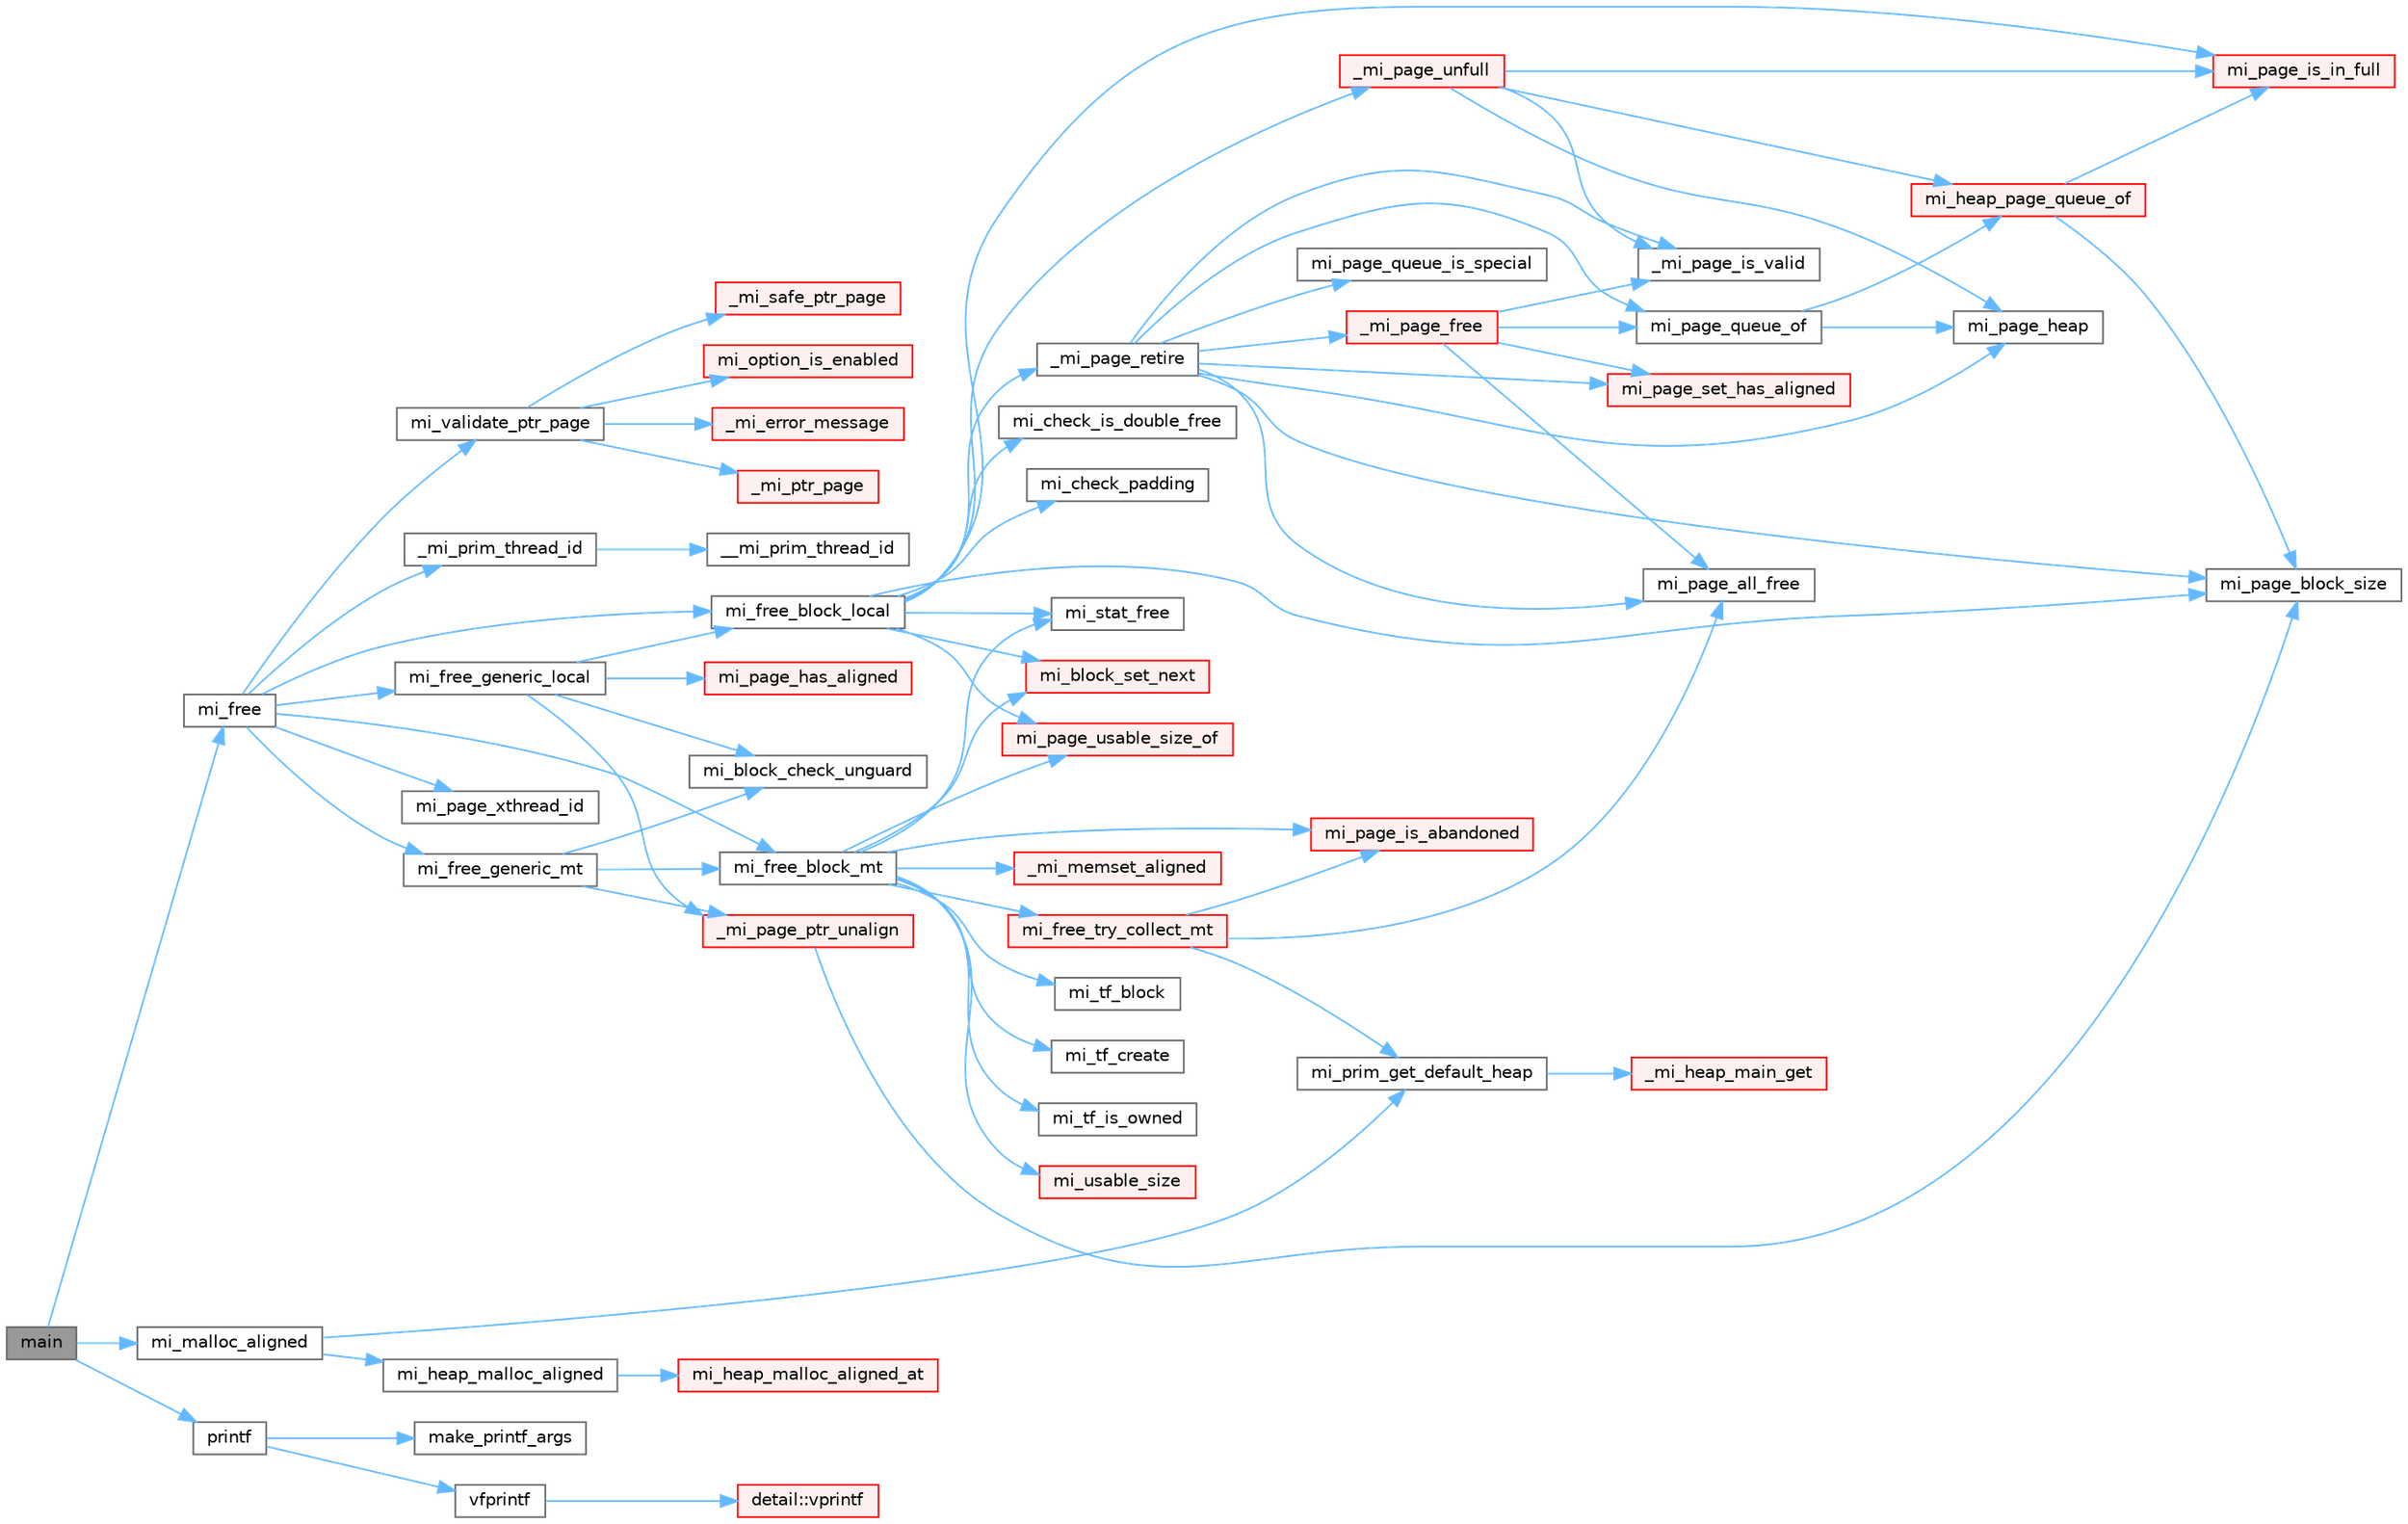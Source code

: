 digraph "main"
{
 // LATEX_PDF_SIZE
  bgcolor="transparent";
  edge [fontname=Helvetica,fontsize=10,labelfontname=Helvetica,labelfontsize=10];
  node [fontname=Helvetica,fontsize=10,shape=box,height=0.2,width=0.4];
  rankdir="LR";
  Node1 [id="Node000001",label="main",height=0.2,width=0.4,color="gray40", fillcolor="grey60", style="filled", fontcolor="black",tooltip=" "];
  Node1 -> Node2 [id="edge73_Node000001_Node000002",color="steelblue1",style="solid",tooltip=" "];
  Node2 [id="Node000002",label="mi_free",height=0.2,width=0.4,color="grey40", fillcolor="white", style="filled",URL="$group__malloc.html#gaf2c7b89c327d1f60f59e68b9ea644d95",tooltip=" "];
  Node2 -> Node3 [id="edge74_Node000002_Node000003",color="steelblue1",style="solid",tooltip=" "];
  Node3 [id="Node000003",label="_mi_prim_thread_id",height=0.2,width=0.4,color="grey40", fillcolor="white", style="filled",URL="$prim_8h.html#a3875c92cbb791d0a7c69bc1fd2df6804",tooltip=" "];
  Node3 -> Node4 [id="edge75_Node000003_Node000004",color="steelblue1",style="solid",tooltip=" "];
  Node4 [id="Node000004",label="__mi_prim_thread_id",height=0.2,width=0.4,color="grey40", fillcolor="white", style="filled",URL="$prim_8h.html#a42ea20cb0253ec21dff5f6770927df20",tooltip=" "];
  Node2 -> Node5 [id="edge76_Node000002_Node000005",color="steelblue1",style="solid",tooltip=" "];
  Node5 [id="Node000005",label="mi_free_block_local",height=0.2,width=0.4,color="grey40", fillcolor="white", style="filled",URL="$free_8c.html#a4ea336aeb08fb4786186f6087a751d3c",tooltip=" "];
  Node5 -> Node6 [id="edge77_Node000005_Node000006",color="steelblue1",style="solid",tooltip=" "];
  Node6 [id="Node000006",label="_mi_page_retire",height=0.2,width=0.4,color="grey40", fillcolor="white", style="filled",URL="$page_8c.html#a54b1e58a3b88604ea8dc4d9220f4c32c",tooltip=" "];
  Node6 -> Node7 [id="edge78_Node000006_Node000007",color="steelblue1",style="solid",tooltip=" "];
  Node7 [id="Node000007",label="_mi_page_free",height=0.2,width=0.4,color="red", fillcolor="#FFF0F0", style="filled",URL="$page_8c.html#a1c5c78a8becee842d5b9444a2ee67a3b",tooltip=" "];
  Node7 -> Node227 [id="edge79_Node000007_Node000227",color="steelblue1",style="solid",tooltip=" "];
  Node227 [id="Node000227",label="_mi_page_is_valid",height=0.2,width=0.4,color="grey40", fillcolor="white", style="filled",URL="$_e_a_s_t_l_2packages_2mimalloc_2include_2mimalloc_2internal_8h.html#af1d572618734511626662f9f7befb8e9",tooltip=" "];
  Node7 -> Node217 [id="edge80_Node000007_Node000217",color="steelblue1",style="solid",tooltip=" "];
  Node217 [id="Node000217",label="mi_page_all_free",height=0.2,width=0.4,color="grey40", fillcolor="white", style="filled",URL="$_e_a_s_t_l_2packages_2mimalloc_2include_2mimalloc_2internal_8h.html#adfd6d23350810ca36986ffbc5459c93d",tooltip=" "];
  Node7 -> Node233 [id="edge81_Node000007_Node000233",color="steelblue1",style="solid",tooltip=" "];
  Node233 [id="Node000233",label="mi_page_queue_of",height=0.2,width=0.4,color="grey40", fillcolor="white", style="filled",URL="$page-queue_8c.html#a59942bb22e34833289b85a5c70d81f97",tooltip=" "];
  Node233 -> Node234 [id="edge82_Node000233_Node000234",color="steelblue1",style="solid",tooltip=" "];
  Node234 [id="Node000234",label="mi_heap_page_queue_of",height=0.2,width=0.4,color="red", fillcolor="#FFF0F0", style="filled",URL="$page-queue_8c.html#aa50524f852ac833fcf366b583c9ebfaa",tooltip=" "];
  Node234 -> Node177 [id="edge83_Node000234_Node000177",color="steelblue1",style="solid",tooltip=" "];
  Node177 [id="Node000177",label="mi_page_block_size",height=0.2,width=0.4,color="grey40", fillcolor="white", style="filled",URL="$_e_a_s_t_l_2packages_2mimalloc_2include_2mimalloc_2internal_8h.html#a6134893990c1f09da2b40092ceecc780",tooltip=" "];
  Node234 -> Node231 [id="edge84_Node000234_Node000231",color="steelblue1",style="solid",tooltip=" "];
  Node231 [id="Node000231",label="mi_page_is_in_full",height=0.2,width=0.4,color="red", fillcolor="#FFF0F0", style="filled",URL="$_e_a_s_t_l_2packages_2mimalloc_2include_2mimalloc_2internal_8h.html#a250f4d0710309fb1cff782cd06644842",tooltip=" "];
  Node233 -> Node237 [id="edge85_Node000233_Node000237",color="steelblue1",style="solid",tooltip=" "];
  Node237 [id="Node000237",label="mi_page_heap",height=0.2,width=0.4,color="grey40", fillcolor="white", style="filled",URL="$_e_a_s_t_l_2packages_2mimalloc_2include_2mimalloc_2internal_8h.html#a35ba87308ac94f73791017e50d3ab4c7",tooltip=" "];
  Node7 -> Node242 [id="edge86_Node000007_Node000242",color="steelblue1",style="solid",tooltip=" "];
  Node242 [id="Node000242",label="mi_page_set_has_aligned",height=0.2,width=0.4,color="red", fillcolor="#FFF0F0", style="filled",URL="$_e_a_s_t_l_2packages_2mimalloc_2include_2mimalloc_2internal_8h.html#a41000a967469e2e727f5f8670c8d37e1",tooltip=" "];
  Node6 -> Node227 [id="edge87_Node000006_Node000227",color="steelblue1",style="solid",tooltip=" "];
  Node6 -> Node217 [id="edge88_Node000006_Node000217",color="steelblue1",style="solid",tooltip=" "];
  Node6 -> Node177 [id="edge89_Node000006_Node000177",color="steelblue1",style="solid",tooltip=" "];
  Node6 -> Node237 [id="edge90_Node000006_Node000237",color="steelblue1",style="solid",tooltip=" "];
  Node6 -> Node244 [id="edge91_Node000006_Node000244",color="steelblue1",style="solid",tooltip=" "];
  Node244 [id="Node000244",label="mi_page_queue_is_special",height=0.2,width=0.4,color="grey40", fillcolor="white", style="filled",URL="$page-queue_8c.html#aef6c208d531125d2a6d63e94020b8b89",tooltip=" "];
  Node6 -> Node233 [id="edge92_Node000006_Node000233",color="steelblue1",style="solid",tooltip=" "];
  Node6 -> Node242 [id="edge93_Node000006_Node000242",color="steelblue1",style="solid",tooltip=" "];
  Node5 -> Node245 [id="edge94_Node000005_Node000245",color="steelblue1",style="solid",tooltip=" "];
  Node245 [id="Node000245",label="_mi_page_unfull",height=0.2,width=0.4,color="red", fillcolor="#FFF0F0", style="filled",URL="$page_8c.html#a56fb2dd5b89d7848f041fc2f9ad189a0",tooltip=" "];
  Node245 -> Node227 [id="edge95_Node000245_Node000227",color="steelblue1",style="solid",tooltip=" "];
  Node245 -> Node234 [id="edge96_Node000245_Node000234",color="steelblue1",style="solid",tooltip=" "];
  Node245 -> Node237 [id="edge97_Node000245_Node000237",color="steelblue1",style="solid",tooltip=" "];
  Node245 -> Node231 [id="edge98_Node000245_Node000231",color="steelblue1",style="solid",tooltip=" "];
  Node5 -> Node248 [id="edge99_Node000005_Node000248",color="steelblue1",style="solid",tooltip=" "];
  Node248 [id="Node000248",label="mi_block_set_next",height=0.2,width=0.4,color="red", fillcolor="#FFF0F0", style="filled",URL="$_e_a_s_t_l_2packages_2mimalloc_2include_2mimalloc_2internal_8h.html#ac7b440a922454c163ed1139aac9b946d",tooltip=" "];
  Node5 -> Node252 [id="edge100_Node000005_Node000252",color="steelblue1",style="solid",tooltip=" "];
  Node252 [id="Node000252",label="mi_check_is_double_free",height=0.2,width=0.4,color="grey40", fillcolor="white", style="filled",URL="$free_8c.html#ad23f1572e5f6b82c4c59a43fb9f0595d",tooltip=" "];
  Node5 -> Node253 [id="edge101_Node000005_Node000253",color="steelblue1",style="solid",tooltip=" "];
  Node253 [id="Node000253",label="mi_check_padding",height=0.2,width=0.4,color="grey40", fillcolor="white", style="filled",URL="$free_8c.html#a607d73b1962b5676b5fb0a58d0eda6d8",tooltip=" "];
  Node5 -> Node177 [id="edge102_Node000005_Node000177",color="steelblue1",style="solid",tooltip=" "];
  Node5 -> Node231 [id="edge103_Node000005_Node000231",color="steelblue1",style="solid",tooltip=" "];
  Node5 -> Node254 [id="edge104_Node000005_Node000254",color="steelblue1",style="solid",tooltip=" "];
  Node254 [id="Node000254",label="mi_page_usable_size_of",height=0.2,width=0.4,color="red", fillcolor="#FFF0F0", style="filled",URL="$free_8c.html#a26335e66b160c5319806a2e33f7b70e7",tooltip=" "];
  Node5 -> Node256 [id="edge105_Node000005_Node000256",color="steelblue1",style="solid",tooltip=" "];
  Node256 [id="Node000256",label="mi_stat_free",height=0.2,width=0.4,color="grey40", fillcolor="white", style="filled",URL="$free_8c.html#a559045bfe8e993e8ee3e7aef40cf1e35",tooltip=" "];
  Node2 -> Node257 [id="edge106_Node000002_Node000257",color="steelblue1",style="solid",tooltip=" "];
  Node257 [id="Node000257",label="mi_free_block_mt",height=0.2,width=0.4,color="grey40", fillcolor="white", style="filled",URL="$free_8c.html#af5ffcf95b8bfc34e499ae3b203e72475",tooltip=" "];
  Node257 -> Node140 [id="edge107_Node000257_Node000140",color="steelblue1",style="solid",tooltip=" "];
  Node140 [id="Node000140",label="_mi_memset_aligned",height=0.2,width=0.4,color="red", fillcolor="#FFF0F0", style="filled",URL="$_e_a_s_t_l_2packages_2mimalloc_2include_2mimalloc_2internal_8h.html#a770dbf90c89e7e7761f2f99c0fc28115",tooltip=" "];
  Node257 -> Node248 [id="edge108_Node000257_Node000248",color="steelblue1",style="solid",tooltip=" "];
  Node257 -> Node258 [id="edge109_Node000257_Node000258",color="steelblue1",style="solid",tooltip=" "];
  Node258 [id="Node000258",label="mi_free_try_collect_mt",height=0.2,width=0.4,color="red", fillcolor="#FFF0F0", style="filled",URL="$free_8c.html#a95d8dc8cc63abfde145fac55e9353d24",tooltip=" "];
  Node258 -> Node217 [id="edge110_Node000258_Node000217",color="steelblue1",style="solid",tooltip=" "];
  Node258 -> Node221 [id="edge111_Node000258_Node000221",color="steelblue1",style="solid",tooltip=" "];
  Node221 [id="Node000221",label="mi_page_is_abandoned",height=0.2,width=0.4,color="red", fillcolor="#FFF0F0", style="filled",URL="$_e_a_s_t_l_2packages_2mimalloc_2include_2mimalloc_2internal_8h.html#aa75f964d916bd58a37861b88491c51fb",tooltip=" "];
  Node258 -> Node267 [id="edge112_Node000258_Node000267",color="steelblue1",style="solid",tooltip=" "];
  Node267 [id="Node000267",label="mi_prim_get_default_heap",height=0.2,width=0.4,color="grey40", fillcolor="white", style="filled",URL="$prim_8h.html#a986e62564728229db3ccecbd6e97fd98",tooltip=" "];
  Node267 -> Node268 [id="edge113_Node000267_Node000268",color="steelblue1",style="solid",tooltip=" "];
  Node268 [id="Node000268",label="_mi_heap_main_get",height=0.2,width=0.4,color="red", fillcolor="#FFF0F0", style="filled",URL="$_e_a_s_t_l_2packages_2mimalloc_2src_2init_8c.html#a1feeb4148fb048caf23361152895a55c",tooltip=" "];
  Node257 -> Node221 [id="edge114_Node000257_Node000221",color="steelblue1",style="solid",tooltip=" "];
  Node257 -> Node254 [id="edge115_Node000257_Node000254",color="steelblue1",style="solid",tooltip=" "];
  Node257 -> Node256 [id="edge116_Node000257_Node000256",color="steelblue1",style="solid",tooltip=" "];
  Node257 -> Node307 [id="edge117_Node000257_Node000307",color="steelblue1",style="solid",tooltip=" "];
  Node307 [id="Node000307",label="mi_tf_block",height=0.2,width=0.4,color="grey40", fillcolor="white", style="filled",URL="$_e_a_s_t_l_2packages_2mimalloc_2include_2mimalloc_2internal_8h.html#a68f9b45db9fe19930366d0e473bdf791",tooltip=" "];
  Node257 -> Node308 [id="edge118_Node000257_Node000308",color="steelblue1",style="solid",tooltip=" "];
  Node308 [id="Node000308",label="mi_tf_create",height=0.2,width=0.4,color="grey40", fillcolor="white", style="filled",URL="$_e_a_s_t_l_2packages_2mimalloc_2include_2mimalloc_2internal_8h.html#ae5ecd5e45278bd147fbe6720cba0f323",tooltip=" "];
  Node257 -> Node226 [id="edge119_Node000257_Node000226",color="steelblue1",style="solid",tooltip=" "];
  Node226 [id="Node000226",label="mi_tf_is_owned",height=0.2,width=0.4,color="grey40", fillcolor="white", style="filled",URL="$_e_a_s_t_l_2packages_2mimalloc_2include_2mimalloc_2internal_8h.html#aa501cc20d36064923e3d70c4a08879c4",tooltip=" "];
  Node257 -> Node320 [id="edge120_Node000257_Node000320",color="steelblue1",style="solid",tooltip=" "];
  Node320 [id="Node000320",label="mi_usable_size",height=0.2,width=0.4,color="red", fillcolor="#FFF0F0", style="filled",URL="$free_8c.html#ad4efa3dd9163181d18af0361e45dac86",tooltip=" "];
  Node2 -> Node326 [id="edge121_Node000002_Node000326",color="steelblue1",style="solid",tooltip=" "];
  Node326 [id="Node000326",label="mi_free_generic_local",height=0.2,width=0.4,color="grey40", fillcolor="white", style="filled",URL="$free_8c.html#a2e61936ec89160d051a72f0d1f95424f",tooltip=" "];
  Node326 -> Node324 [id="edge122_Node000326_Node000324",color="steelblue1",style="solid",tooltip=" "];
  Node324 [id="Node000324",label="_mi_page_ptr_unalign",height=0.2,width=0.4,color="red", fillcolor="#FFF0F0", style="filled",URL="$free_8c.html#a02c896f799e571b628b2d7747ca9f771",tooltip=" "];
  Node324 -> Node177 [id="edge123_Node000324_Node000177",color="steelblue1",style="solid",tooltip=" "];
  Node326 -> Node327 [id="edge124_Node000326_Node000327",color="steelblue1",style="solid",tooltip=" "];
  Node327 [id="Node000327",label="mi_block_check_unguard",height=0.2,width=0.4,color="grey40", fillcolor="white", style="filled",URL="$free_8c.html#a9faffbac5f73a12ca8d2567027a1c43a",tooltip=" "];
  Node326 -> Node5 [id="edge125_Node000326_Node000005",color="steelblue1",style="solid",tooltip=" "];
  Node326 -> Node322 [id="edge126_Node000326_Node000322",color="steelblue1",style="solid",tooltip=" "];
  Node322 [id="Node000322",label="mi_page_has_aligned",height=0.2,width=0.4,color="red", fillcolor="#FFF0F0", style="filled",URL="$_e_a_s_t_l_2packages_2mimalloc_2include_2mimalloc_2internal_8h.html#ae0b5641b1e2fabf59c84685e08520852",tooltip=" "];
  Node2 -> Node328 [id="edge127_Node000002_Node000328",color="steelblue1",style="solid",tooltip=" "];
  Node328 [id="Node000328",label="mi_free_generic_mt",height=0.2,width=0.4,color="grey40", fillcolor="white", style="filled",URL="$free_8c.html#acc3316883c1cf74f78cb41e5d1b46ced",tooltip=" "];
  Node328 -> Node324 [id="edge128_Node000328_Node000324",color="steelblue1",style="solid",tooltip=" "];
  Node328 -> Node327 [id="edge129_Node000328_Node000327",color="steelblue1",style="solid",tooltip=" "];
  Node328 -> Node257 [id="edge130_Node000328_Node000257",color="steelblue1",style="solid",tooltip=" "];
  Node2 -> Node223 [id="edge131_Node000002_Node000223",color="steelblue1",style="solid",tooltip=" "];
  Node223 [id="Node000223",label="mi_page_xthread_id",height=0.2,width=0.4,color="grey40", fillcolor="white", style="filled",URL="$_e_a_s_t_l_2packages_2mimalloc_2include_2mimalloc_2internal_8h.html#af15a53be4fb9aa00af3c25632b1b1dac",tooltip=" "];
  Node2 -> Node325 [id="edge132_Node000002_Node000325",color="steelblue1",style="solid",tooltip=" "];
  Node325 [id="Node000325",label="mi_validate_ptr_page",height=0.2,width=0.4,color="grey40", fillcolor="white", style="filled",URL="$free_8c.html#a3c325fa47ff6342dca1b913607844b93",tooltip=" "];
  Node325 -> Node136 [id="edge133_Node000325_Node000136",color="steelblue1",style="solid",tooltip=" "];
  Node136 [id="Node000136",label="_mi_error_message",height=0.2,width=0.4,color="red", fillcolor="#FFF0F0", style="filled",URL="$options_8c.html#a2bebc073bcaac71658e57bb260c2e426",tooltip=" "];
  Node325 -> Node210 [id="edge134_Node000325_Node000210",color="steelblue1",style="solid",tooltip=" "];
  Node210 [id="Node000210",label="_mi_ptr_page",height=0.2,width=0.4,color="red", fillcolor="#FFF0F0", style="filled",URL="$_e_a_s_t_l_2packages_2mimalloc_2include_2mimalloc_2internal_8h.html#acd84a462a2045538d19ecc56e6cc29f6",tooltip=" "];
  Node325 -> Node214 [id="edge135_Node000325_Node000214",color="steelblue1",style="solid",tooltip=" "];
  Node214 [id="Node000214",label="_mi_safe_ptr_page",height=0.2,width=0.4,color="red", fillcolor="#FFF0F0", style="filled",URL="$page-map_8c.html#aa93d85305e51471aa1951ab818628a63",tooltip=" "];
  Node325 -> Node29 [id="edge136_Node000325_Node000029",color="steelblue1",style="solid",tooltip=" "];
  Node29 [id="Node000029",label="mi_option_is_enabled",height=0.2,width=0.4,color="red", fillcolor="#FFF0F0", style="filled",URL="$group__options.html#ga459ad98f18b3fc9275474807fe0ca188",tooltip=" "];
  Node1 -> Node329 [id="edge137_Node000001_Node000329",color="steelblue1",style="solid",tooltip=" "];
  Node329 [id="Node000329",label="mi_malloc_aligned",height=0.2,width=0.4,color="grey40", fillcolor="white", style="filled",URL="$group__aligned.html#ga69578ff1a98ca16e1dcd02c0995cd65c",tooltip=" "];
  Node329 -> Node330 [id="edge138_Node000329_Node000330",color="steelblue1",style="solid",tooltip=" "];
  Node330 [id="Node000330",label="mi_heap_malloc_aligned",height=0.2,width=0.4,color="grey40", fillcolor="white", style="filled",URL="$group__heap.html#ga33f4f05b7fea7af2113c62a4bf882cc5",tooltip=" "];
  Node330 -> Node331 [id="edge139_Node000330_Node000331",color="steelblue1",style="solid",tooltip=" "];
  Node331 [id="Node000331",label="mi_heap_malloc_aligned_at",height=0.2,width=0.4,color="red", fillcolor="#FFF0F0", style="filled",URL="$group__heap.html#gae7ffc045c3996497a7f3a5f6fe7b8aaa",tooltip=" "];
  Node329 -> Node267 [id="edge140_Node000329_Node000267",color="steelblue1",style="solid",tooltip=" "];
  Node1 -> Node494 [id="edge141_Node000001_Node000494",color="steelblue1",style="solid",tooltip=" "];
  Node494 [id="Node000494",label="printf",height=0.2,width=0.4,color="grey40", fillcolor="white", style="filled",URL="$printf_8h.html#aee3ed3a831f25f07e7be3919fff2203a",tooltip=" "];
  Node494 -> Node495 [id="edge142_Node000494_Node000495",color="steelblue1",style="solid",tooltip=" "];
  Node495 [id="Node000495",label="make_printf_args",height=0.2,width=0.4,color="grey40", fillcolor="white", style="filled",URL="$printf_8h.html#a27dcc0efcda04388971dbea3c875f122",tooltip=" "];
  Node494 -> Node496 [id="edge143_Node000494_Node000496",color="steelblue1",style="solid",tooltip=" "];
  Node496 [id="Node000496",label="vfprintf",height=0.2,width=0.4,color="grey40", fillcolor="white", style="filled",URL="$printf_8h.html#abb30aad964fc771fb52cf3ad88649df2",tooltip=" "];
  Node496 -> Node497 [id="edge144_Node000496_Node000497",color="steelblue1",style="solid",tooltip=" "];
  Node497 [id="Node000497",label="detail::vprintf",height=0.2,width=0.4,color="red", fillcolor="#FFF0F0", style="filled",URL="$namespacedetail.html#a1c8c2218e4c822aa8f743fb9c573717f",tooltip=" "];
}
